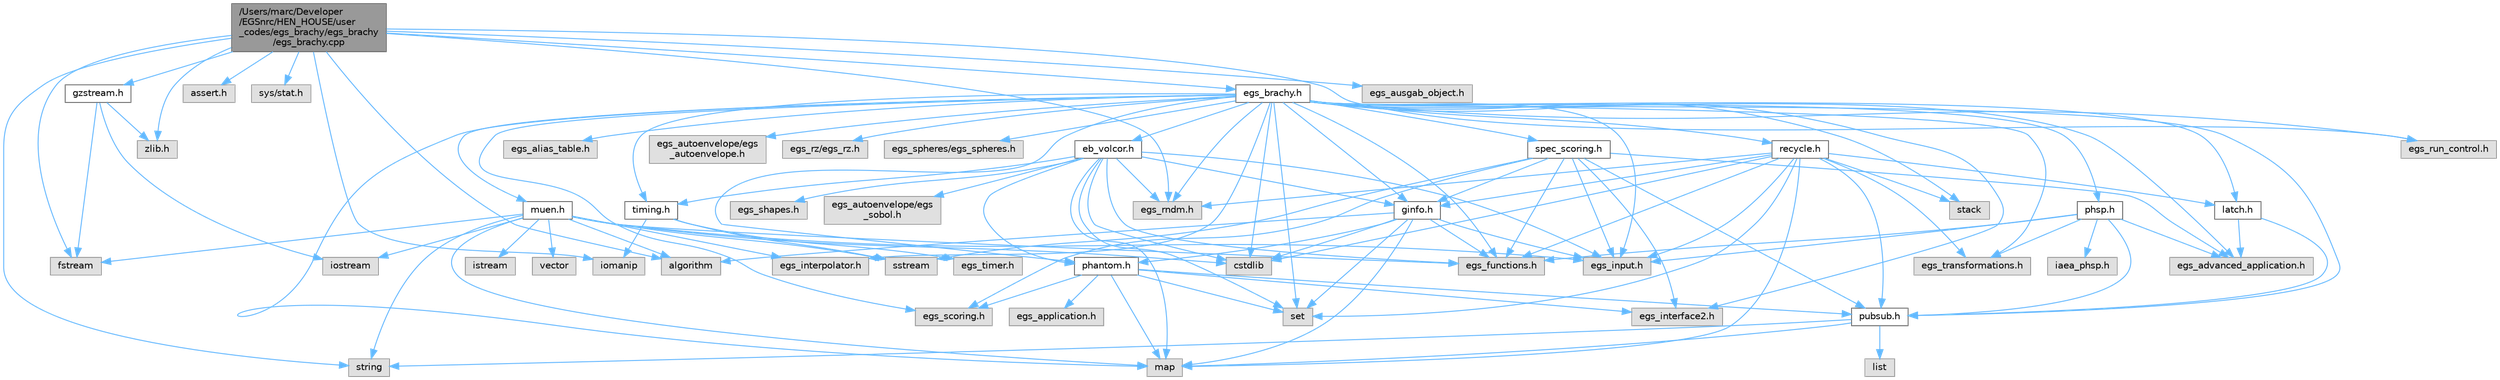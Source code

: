 digraph "/Users/marc/Developer/EGSnrc/HEN_HOUSE/user_codes/egs_brachy/egs_brachy/egs_brachy.cpp"
{
 // LATEX_PDF_SIZE
  bgcolor="transparent";
  edge [fontname=Helvetica,fontsize=10,labelfontname=Helvetica,labelfontsize=10];
  node [fontname=Helvetica,fontsize=10,shape=box,height=0.2,width=0.4];
  Node1 [id="Node000001",label="/Users/marc/Developer\l/EGSnrc/HEN_HOUSE/user\l_codes/egs_brachy/egs_brachy\l/egs_brachy.cpp",height=0.2,width=0.4,color="gray40", fillcolor="grey60", style="filled", fontcolor="black",tooltip="the main egs_brachy application implementation file"];
  Node1 -> Node2 [id="edge1_Node000001_Node000002",color="steelblue1",style="solid",tooltip=" "];
  Node2 [id="Node000002",label="algorithm",height=0.2,width=0.4,color="grey60", fillcolor="#E0E0E0", style="filled",tooltip=" "];
  Node1 -> Node3 [id="edge2_Node000001_Node000003",color="steelblue1",style="solid",tooltip=" "];
  Node3 [id="Node000003",label="fstream",height=0.2,width=0.4,color="grey60", fillcolor="#E0E0E0", style="filled",tooltip=" "];
  Node1 -> Node4 [id="edge3_Node000001_Node000004",color="steelblue1",style="solid",tooltip=" "];
  Node4 [id="Node000004",label="string",height=0.2,width=0.4,color="grey60", fillcolor="#E0E0E0", style="filled",tooltip=" "];
  Node1 -> Node5 [id="edge4_Node000001_Node000005",color="steelblue1",style="solid",tooltip=" "];
  Node5 [id="Node000005",label="iomanip",height=0.2,width=0.4,color="grey60", fillcolor="#E0E0E0", style="filled",tooltip=" "];
  Node1 -> Node6 [id="edge5_Node000001_Node000006",color="steelblue1",style="solid",tooltip=" "];
  Node6 [id="Node000006",label="assert.h",height=0.2,width=0.4,color="grey60", fillcolor="#E0E0E0", style="filled",tooltip=" "];
  Node1 -> Node7 [id="edge6_Node000001_Node000007",color="steelblue1",style="solid",tooltip=" "];
  Node7 [id="Node000007",label="sys/stat.h",height=0.2,width=0.4,color="grey60", fillcolor="#E0E0E0", style="filled",tooltip=" "];
  Node1 -> Node8 [id="edge7_Node000001_Node000008",color="steelblue1",style="solid",tooltip=" "];
  Node8 [id="Node000008",label="gzstream.h",height=0.2,width=0.4,color="grey40", fillcolor="white", style="filled",URL="$gzstream_8h.html",tooltip=" "];
  Node8 -> Node9 [id="edge8_Node000008_Node000009",color="steelblue1",style="solid",tooltip=" "];
  Node9 [id="Node000009",label="iostream",height=0.2,width=0.4,color="grey60", fillcolor="#E0E0E0", style="filled",tooltip=" "];
  Node8 -> Node3 [id="edge9_Node000008_Node000003",color="steelblue1",style="solid",tooltip=" "];
  Node8 -> Node10 [id="edge10_Node000008_Node000010",color="steelblue1",style="solid",tooltip=" "];
  Node10 [id="Node000010",label="zlib.h",height=0.2,width=0.4,color="grey60", fillcolor="#E0E0E0", style="filled",tooltip=" "];
  Node1 -> Node10 [id="edge11_Node000001_Node000010",color="steelblue1",style="solid",tooltip=" "];
  Node1 -> Node11 [id="edge12_Node000001_Node000011",color="steelblue1",style="solid",tooltip=" "];
  Node11 [id="Node000011",label="egs_brachy.h",height=0.2,width=0.4,color="grey40", fillcolor="white", style="filled",URL="$egs__brachy_8h.html",tooltip="the main egs_brachy application header file"];
  Node11 -> Node12 [id="edge13_Node000011_Node000012",color="steelblue1",style="solid",tooltip=" "];
  Node12 [id="Node000012",label="map",height=0.2,width=0.4,color="grey60", fillcolor="#E0E0E0", style="filled",tooltip=" "];
  Node11 -> Node13 [id="edge14_Node000011_Node000013",color="steelblue1",style="solid",tooltip=" "];
  Node13 [id="Node000013",label="set",height=0.2,width=0.4,color="grey60", fillcolor="#E0E0E0", style="filled",tooltip=" "];
  Node11 -> Node14 [id="edge15_Node000011_Node000014",color="steelblue1",style="solid",tooltip=" "];
  Node14 [id="Node000014",label="stack",height=0.2,width=0.4,color="grey60", fillcolor="#E0E0E0", style="filled",tooltip=" "];
  Node11 -> Node15 [id="edge16_Node000011_Node000015",color="steelblue1",style="solid",tooltip=" "];
  Node15 [id="Node000015",label="cstdlib",height=0.2,width=0.4,color="grey60", fillcolor="#E0E0E0", style="filled",tooltip=" "];
  Node11 -> Node16 [id="edge17_Node000011_Node000016",color="steelblue1",style="solid",tooltip=" "];
  Node16 [id="Node000016",label="egs_advanced_application.h",height=0.2,width=0.4,color="grey60", fillcolor="#E0E0E0", style="filled",tooltip=" "];
  Node11 -> Node17 [id="edge18_Node000011_Node000017",color="steelblue1",style="solid",tooltip=" "];
  Node17 [id="Node000017",label="egs_functions.h",height=0.2,width=0.4,color="grey60", fillcolor="#E0E0E0", style="filled",tooltip=" "];
  Node11 -> Node18 [id="edge19_Node000011_Node000018",color="steelblue1",style="solid",tooltip=" "];
  Node18 [id="Node000018",label="egs_input.h",height=0.2,width=0.4,color="grey60", fillcolor="#E0E0E0", style="filled",tooltip=" "];
  Node11 -> Node19 [id="edge20_Node000011_Node000019",color="steelblue1",style="solid",tooltip=" "];
  Node19 [id="Node000019",label="egs_interface2.h",height=0.2,width=0.4,color="grey60", fillcolor="#E0E0E0", style="filled",tooltip=" "];
  Node11 -> Node20 [id="edge21_Node000011_Node000020",color="steelblue1",style="solid",tooltip=" "];
  Node20 [id="Node000020",label="egs_interpolator.h",height=0.2,width=0.4,color="grey60", fillcolor="#E0E0E0", style="filled",tooltip=" "];
  Node11 -> Node21 [id="edge22_Node000011_Node000021",color="steelblue1",style="solid",tooltip=" "];
  Node21 [id="Node000021",label="egs_alias_table.h",height=0.2,width=0.4,color="grey60", fillcolor="#E0E0E0", style="filled",tooltip=" "];
  Node11 -> Node22 [id="edge23_Node000011_Node000022",color="steelblue1",style="solid",tooltip=" "];
  Node22 [id="Node000022",label="egs_rndm.h",height=0.2,width=0.4,color="grey60", fillcolor="#E0E0E0", style="filled",tooltip=" "];
  Node11 -> Node23 [id="edge24_Node000011_Node000023",color="steelblue1",style="solid",tooltip=" "];
  Node23 [id="Node000023",label="egs_run_control.h",height=0.2,width=0.4,color="grey60", fillcolor="#E0E0E0", style="filled",tooltip=" "];
  Node11 -> Node24 [id="edge25_Node000011_Node000024",color="steelblue1",style="solid",tooltip=" "];
  Node24 [id="Node000024",label="egs_scoring.h",height=0.2,width=0.4,color="grey60", fillcolor="#E0E0E0", style="filled",tooltip=" "];
  Node11 -> Node25 [id="edge26_Node000011_Node000025",color="steelblue1",style="solid",tooltip=" "];
  Node25 [id="Node000025",label="egs_transformations.h",height=0.2,width=0.4,color="grey60", fillcolor="#E0E0E0", style="filled",tooltip=" "];
  Node11 -> Node26 [id="edge27_Node000011_Node000026",color="steelblue1",style="solid",tooltip=" "];
  Node26 [id="Node000026",label="egs_autoenvelope/egs\l_autoenvelope.h",height=0.2,width=0.4,color="grey60", fillcolor="#E0E0E0", style="filled",tooltip=" "];
  Node11 -> Node27 [id="edge28_Node000011_Node000027",color="steelblue1",style="solid",tooltip=" "];
  Node27 [id="Node000027",label="egs_rz/egs_rz.h",height=0.2,width=0.4,color="grey60", fillcolor="#E0E0E0", style="filled",tooltip=" "];
  Node11 -> Node28 [id="edge29_Node000011_Node000028",color="steelblue1",style="solid",tooltip=" "];
  Node28 [id="Node000028",label="egs_spheres/egs_spheres.h",height=0.2,width=0.4,color="grey60", fillcolor="#E0E0E0", style="filled",tooltip=" "];
  Node11 -> Node29 [id="edge30_Node000011_Node000029",color="steelblue1",style="solid",tooltip=" "];
  Node29 [id="Node000029",label="pubsub.h",height=0.2,width=0.4,color="grey40", fillcolor="white", style="filled",URL="$pubsub_8h.html",tooltip="A simple pub/sub module to allow various egs_brachy classes to subscribe to particle events."];
  Node29 -> Node30 [id="edge31_Node000029_Node000030",color="steelblue1",style="solid",tooltip=" "];
  Node30 [id="Node000030",label="list",height=0.2,width=0.4,color="grey60", fillcolor="#E0E0E0", style="filled",tooltip=" "];
  Node29 -> Node4 [id="edge32_Node000029_Node000004",color="steelblue1",style="solid",tooltip=" "];
  Node29 -> Node12 [id="edge33_Node000029_Node000012",color="steelblue1",style="solid",tooltip=" "];
  Node11 -> Node31 [id="edge34_Node000011_Node000031",color="steelblue1",style="solid",tooltip=" "];
  Node31 [id="Node000031",label="ginfo.h",height=0.2,width=0.4,color="grey40", fillcolor="white", style="filled",URL="$ginfo_8h.html",tooltip="ginfo contains classes for organizing information about the geometries present in an egs_brachy simul..."];
  Node31 -> Node12 [id="edge35_Node000031_Node000012",color="steelblue1",style="solid",tooltip=" "];
  Node31 -> Node13 [id="edge36_Node000031_Node000013",color="steelblue1",style="solid",tooltip=" "];
  Node31 -> Node15 [id="edge37_Node000031_Node000015",color="steelblue1",style="solid",tooltip=" "];
  Node31 -> Node2 [id="edge38_Node000031_Node000002",color="steelblue1",style="solid",tooltip=" "];
  Node31 -> Node17 [id="edge39_Node000031_Node000017",color="steelblue1",style="solid",tooltip=" "];
  Node31 -> Node18 [id="edge40_Node000031_Node000018",color="steelblue1",style="solid",tooltip=" "];
  Node31 -> Node32 [id="edge41_Node000031_Node000032",color="steelblue1",style="solid",tooltip=" "];
  Node32 [id="Node000032",label="phantom.h",height=0.2,width=0.4,color="grey40", fillcolor="white", style="filled",URL="$phantom_8h.html",tooltip="Header file for phantom objects."];
  Node32 -> Node12 [id="edge42_Node000032_Node000012",color="steelblue1",style="solid",tooltip=" "];
  Node32 -> Node13 [id="edge43_Node000032_Node000013",color="steelblue1",style="solid",tooltip=" "];
  Node32 -> Node24 [id="edge44_Node000032_Node000024",color="steelblue1",style="solid",tooltip=" "];
  Node32 -> Node33 [id="edge45_Node000032_Node000033",color="steelblue1",style="solid",tooltip=" "];
  Node33 [id="Node000033",label="egs_application.h",height=0.2,width=0.4,color="grey60", fillcolor="#E0E0E0", style="filled",tooltip=" "];
  Node32 -> Node19 [id="edge46_Node000032_Node000019",color="steelblue1",style="solid",tooltip=" "];
  Node32 -> Node29 [id="edge47_Node000032_Node000029",color="steelblue1",style="solid",tooltip=" "];
  Node11 -> Node34 [id="edge48_Node000011_Node000034",color="steelblue1",style="solid",tooltip=" "];
  Node34 [id="Node000034",label="muen.h",height=0.2,width=0.4,color="grey40", fillcolor="white", style="filled",URL="$muen_8h.html",tooltip="Functions for loading muen data from a file."];
  Node34 -> Node2 [id="edge49_Node000034_Node000002",color="steelblue1",style="solid",tooltip=" "];
  Node34 -> Node3 [id="edge50_Node000034_Node000003",color="steelblue1",style="solid",tooltip=" "];
  Node34 -> Node4 [id="edge51_Node000034_Node000004",color="steelblue1",style="solid",tooltip=" "];
  Node34 -> Node35 [id="edge52_Node000034_Node000035",color="steelblue1",style="solid",tooltip=" "];
  Node35 [id="Node000035",label="istream",height=0.2,width=0.4,color="grey60", fillcolor="#E0E0E0", style="filled",tooltip=" "];
  Node34 -> Node9 [id="edge53_Node000034_Node000009",color="steelblue1",style="solid",tooltip=" "];
  Node34 -> Node36 [id="edge54_Node000034_Node000036",color="steelblue1",style="solid",tooltip=" "];
  Node36 [id="Node000036",label="sstream",height=0.2,width=0.4,color="grey60", fillcolor="#E0E0E0", style="filled",tooltip=" "];
  Node34 -> Node12 [id="edge55_Node000034_Node000012",color="steelblue1",style="solid",tooltip=" "];
  Node34 -> Node15 [id="edge56_Node000034_Node000015",color="steelblue1",style="solid",tooltip=" "];
  Node34 -> Node37 [id="edge57_Node000034_Node000037",color="steelblue1",style="solid",tooltip=" "];
  Node37 [id="Node000037",label="vector",height=0.2,width=0.4,color="grey60", fillcolor="#E0E0E0", style="filled",tooltip=" "];
  Node34 -> Node17 [id="edge58_Node000034_Node000017",color="steelblue1",style="solid",tooltip=" "];
  Node34 -> Node18 [id="edge59_Node000034_Node000018",color="steelblue1",style="solid",tooltip=" "];
  Node34 -> Node20 [id="edge60_Node000034_Node000020",color="steelblue1",style="solid",tooltip=" "];
  Node11 -> Node32 [id="edge61_Node000011_Node000032",color="steelblue1",style="solid",tooltip=" "];
  Node11 -> Node38 [id="edge62_Node000011_Node000038",color="steelblue1",style="solid",tooltip=" "];
  Node38 [id="Node000038",label="eb_volcor.h",height=0.2,width=0.4,color="grey40", fillcolor="white", style="filled",URL="$eb__volcor_8h.html",tooltip="Volume correction routines for egs_brachy."];
  Node38 -> Node12 [id="edge63_Node000038_Node000012",color="steelblue1",style="solid",tooltip=" "];
  Node38 -> Node13 [id="edge64_Node000038_Node000013",color="steelblue1",style="solid",tooltip=" "];
  Node38 -> Node15 [id="edge65_Node000038_Node000015",color="steelblue1",style="solid",tooltip=" "];
  Node38 -> Node17 [id="edge66_Node000038_Node000017",color="steelblue1",style="solid",tooltip=" "];
  Node38 -> Node18 [id="edge67_Node000038_Node000018",color="steelblue1",style="solid",tooltip=" "];
  Node38 -> Node22 [id="edge68_Node000038_Node000022",color="steelblue1",style="solid",tooltip=" "];
  Node38 -> Node39 [id="edge69_Node000038_Node000039",color="steelblue1",style="solid",tooltip=" "];
  Node39 [id="Node000039",label="egs_shapes.h",height=0.2,width=0.4,color="grey60", fillcolor="#E0E0E0", style="filled",tooltip=" "];
  Node38 -> Node32 [id="edge70_Node000038_Node000032",color="steelblue1",style="solid",tooltip=" "];
  Node38 -> Node31 [id="edge71_Node000038_Node000031",color="steelblue1",style="solid",tooltip=" "];
  Node38 -> Node40 [id="edge72_Node000038_Node000040",color="steelblue1",style="solid",tooltip=" "];
  Node40 [id="Node000040",label="timing.h",height=0.2,width=0.4,color="grey40", fillcolor="white", style="filled",URL="$timing_8h.html",tooltip=" "];
  Node40 -> Node36 [id="edge73_Node000040_Node000036",color="steelblue1",style="solid",tooltip=" "];
  Node40 -> Node5 [id="edge74_Node000040_Node000005",color="steelblue1",style="solid",tooltip=" "];
  Node40 -> Node41 [id="edge75_Node000040_Node000041",color="steelblue1",style="solid",tooltip=" "];
  Node41 [id="Node000041",label="egs_timer.h",height=0.2,width=0.4,color="grey60", fillcolor="#E0E0E0", style="filled",tooltip=" "];
  Node38 -> Node42 [id="edge76_Node000038_Node000042",color="steelblue1",style="solid",tooltip=" "];
  Node42 [id="Node000042",label="egs_autoenvelope/egs\l_sobol.h",height=0.2,width=0.4,color="grey60", fillcolor="#E0E0E0", style="filled",tooltip=" "];
  Node11 -> Node43 [id="edge77_Node000011_Node000043",color="steelblue1",style="solid",tooltip=" "];
  Node43 [id="Node000043",label="spec_scoring.h",height=0.2,width=0.4,color="grey40", fillcolor="white", style="filled",URL="$spec__scoring_8h.html",tooltip="Definition of spectrum scoring classes."];
  Node43 -> Node36 [id="edge78_Node000043_Node000036",color="steelblue1",style="solid",tooltip=" "];
  Node43 -> Node16 [id="edge79_Node000043_Node000016",color="steelblue1",style="solid",tooltip=" "];
  Node43 -> Node17 [id="edge80_Node000043_Node000017",color="steelblue1",style="solid",tooltip=" "];
  Node43 -> Node18 [id="edge81_Node000043_Node000018",color="steelblue1",style="solid",tooltip=" "];
  Node43 -> Node19 [id="edge82_Node000043_Node000019",color="steelblue1",style="solid",tooltip=" "];
  Node43 -> Node24 [id="edge83_Node000043_Node000024",color="steelblue1",style="solid",tooltip=" "];
  Node43 -> Node31 [id="edge84_Node000043_Node000031",color="steelblue1",style="solid",tooltip=" "];
  Node43 -> Node29 [id="edge85_Node000043_Node000029",color="steelblue1",style="solid",tooltip=" "];
  Node11 -> Node44 [id="edge86_Node000011_Node000044",color="steelblue1",style="solid",tooltip=" "];
  Node44 [id="Node000044",label="recycle.h",height=0.2,width=0.4,color="grey40", fillcolor="white", style="filled",URL="$recycle_8h.html",tooltip="class definitions for recycling"];
  Node44 -> Node12 [id="edge87_Node000044_Node000012",color="steelblue1",style="solid",tooltip=" "];
  Node44 -> Node13 [id="edge88_Node000044_Node000013",color="steelblue1",style="solid",tooltip=" "];
  Node44 -> Node14 [id="edge89_Node000044_Node000014",color="steelblue1",style="solid",tooltip=" "];
  Node44 -> Node15 [id="edge90_Node000044_Node000015",color="steelblue1",style="solid",tooltip=" "];
  Node44 -> Node17 [id="edge91_Node000044_Node000017",color="steelblue1",style="solid",tooltip=" "];
  Node44 -> Node18 [id="edge92_Node000044_Node000018",color="steelblue1",style="solid",tooltip=" "];
  Node44 -> Node22 [id="edge93_Node000044_Node000022",color="steelblue1",style="solid",tooltip=" "];
  Node44 -> Node25 [id="edge94_Node000044_Node000025",color="steelblue1",style="solid",tooltip=" "];
  Node44 -> Node29 [id="edge95_Node000044_Node000029",color="steelblue1",style="solid",tooltip=" "];
  Node44 -> Node31 [id="edge96_Node000044_Node000031",color="steelblue1",style="solid",tooltip=" "];
  Node44 -> Node45 [id="edge97_Node000044_Node000045",color="steelblue1",style="solid",tooltip=" "];
  Node45 [id="Node000045",label="latch.h",height=0.2,width=0.4,color="grey40", fillcolor="white", style="filled",URL="$latch_8h.html",tooltip="handle particles latch bits for egs_brachy"];
  Node45 -> Node16 [id="edge98_Node000045_Node000016",color="steelblue1",style="solid",tooltip=" "];
  Node45 -> Node29 [id="edge99_Node000045_Node000029",color="steelblue1",style="solid",tooltip=" "];
  Node11 -> Node45 [id="edge100_Node000011_Node000045",color="steelblue1",style="solid",tooltip=" "];
  Node11 -> Node46 [id="edge101_Node000011_Node000046",color="steelblue1",style="solid",tooltip=" "];
  Node46 [id="Node000046",label="phsp.h",height=0.2,width=0.4,color="grey40", fillcolor="white", style="filled",URL="$phsp_8h.html",tooltip="Definition of the PHSPControl object."];
  Node46 -> Node17 [id="edge102_Node000046_Node000017",color="steelblue1",style="solid",tooltip=" "];
  Node46 -> Node18 [id="edge103_Node000046_Node000018",color="steelblue1",style="solid",tooltip=" "];
  Node46 -> Node16 [id="edge104_Node000046_Node000016",color="steelblue1",style="solid",tooltip=" "];
  Node46 -> Node25 [id="edge105_Node000046_Node000025",color="steelblue1",style="solid",tooltip=" "];
  Node46 -> Node29 [id="edge106_Node000046_Node000029",color="steelblue1",style="solid",tooltip=" "];
  Node46 -> Node47 [id="edge107_Node000046_Node000047",color="steelblue1",style="solid",tooltip=" "];
  Node47 [id="Node000047",label="iaea_phsp.h",height=0.2,width=0.4,color="grey60", fillcolor="#E0E0E0", style="filled",tooltip=" "];
  Node11 -> Node40 [id="edge108_Node000011_Node000040",color="steelblue1",style="solid",tooltip=" "];
  Node1 -> Node48 [id="edge109_Node000001_Node000048",color="steelblue1",style="solid",tooltip=" "];
  Node48 [id="Node000048",label="egs_ausgab_object.h",height=0.2,width=0.4,color="grey60", fillcolor="#E0E0E0", style="filled",tooltip=" "];
  Node1 -> Node22 [id="edge110_Node000001_Node000022",color="steelblue1",style="solid",tooltip=" "];
  Node1 -> Node23 [id="edge111_Node000001_Node000023",color="steelblue1",style="solid",tooltip=" "];
}
